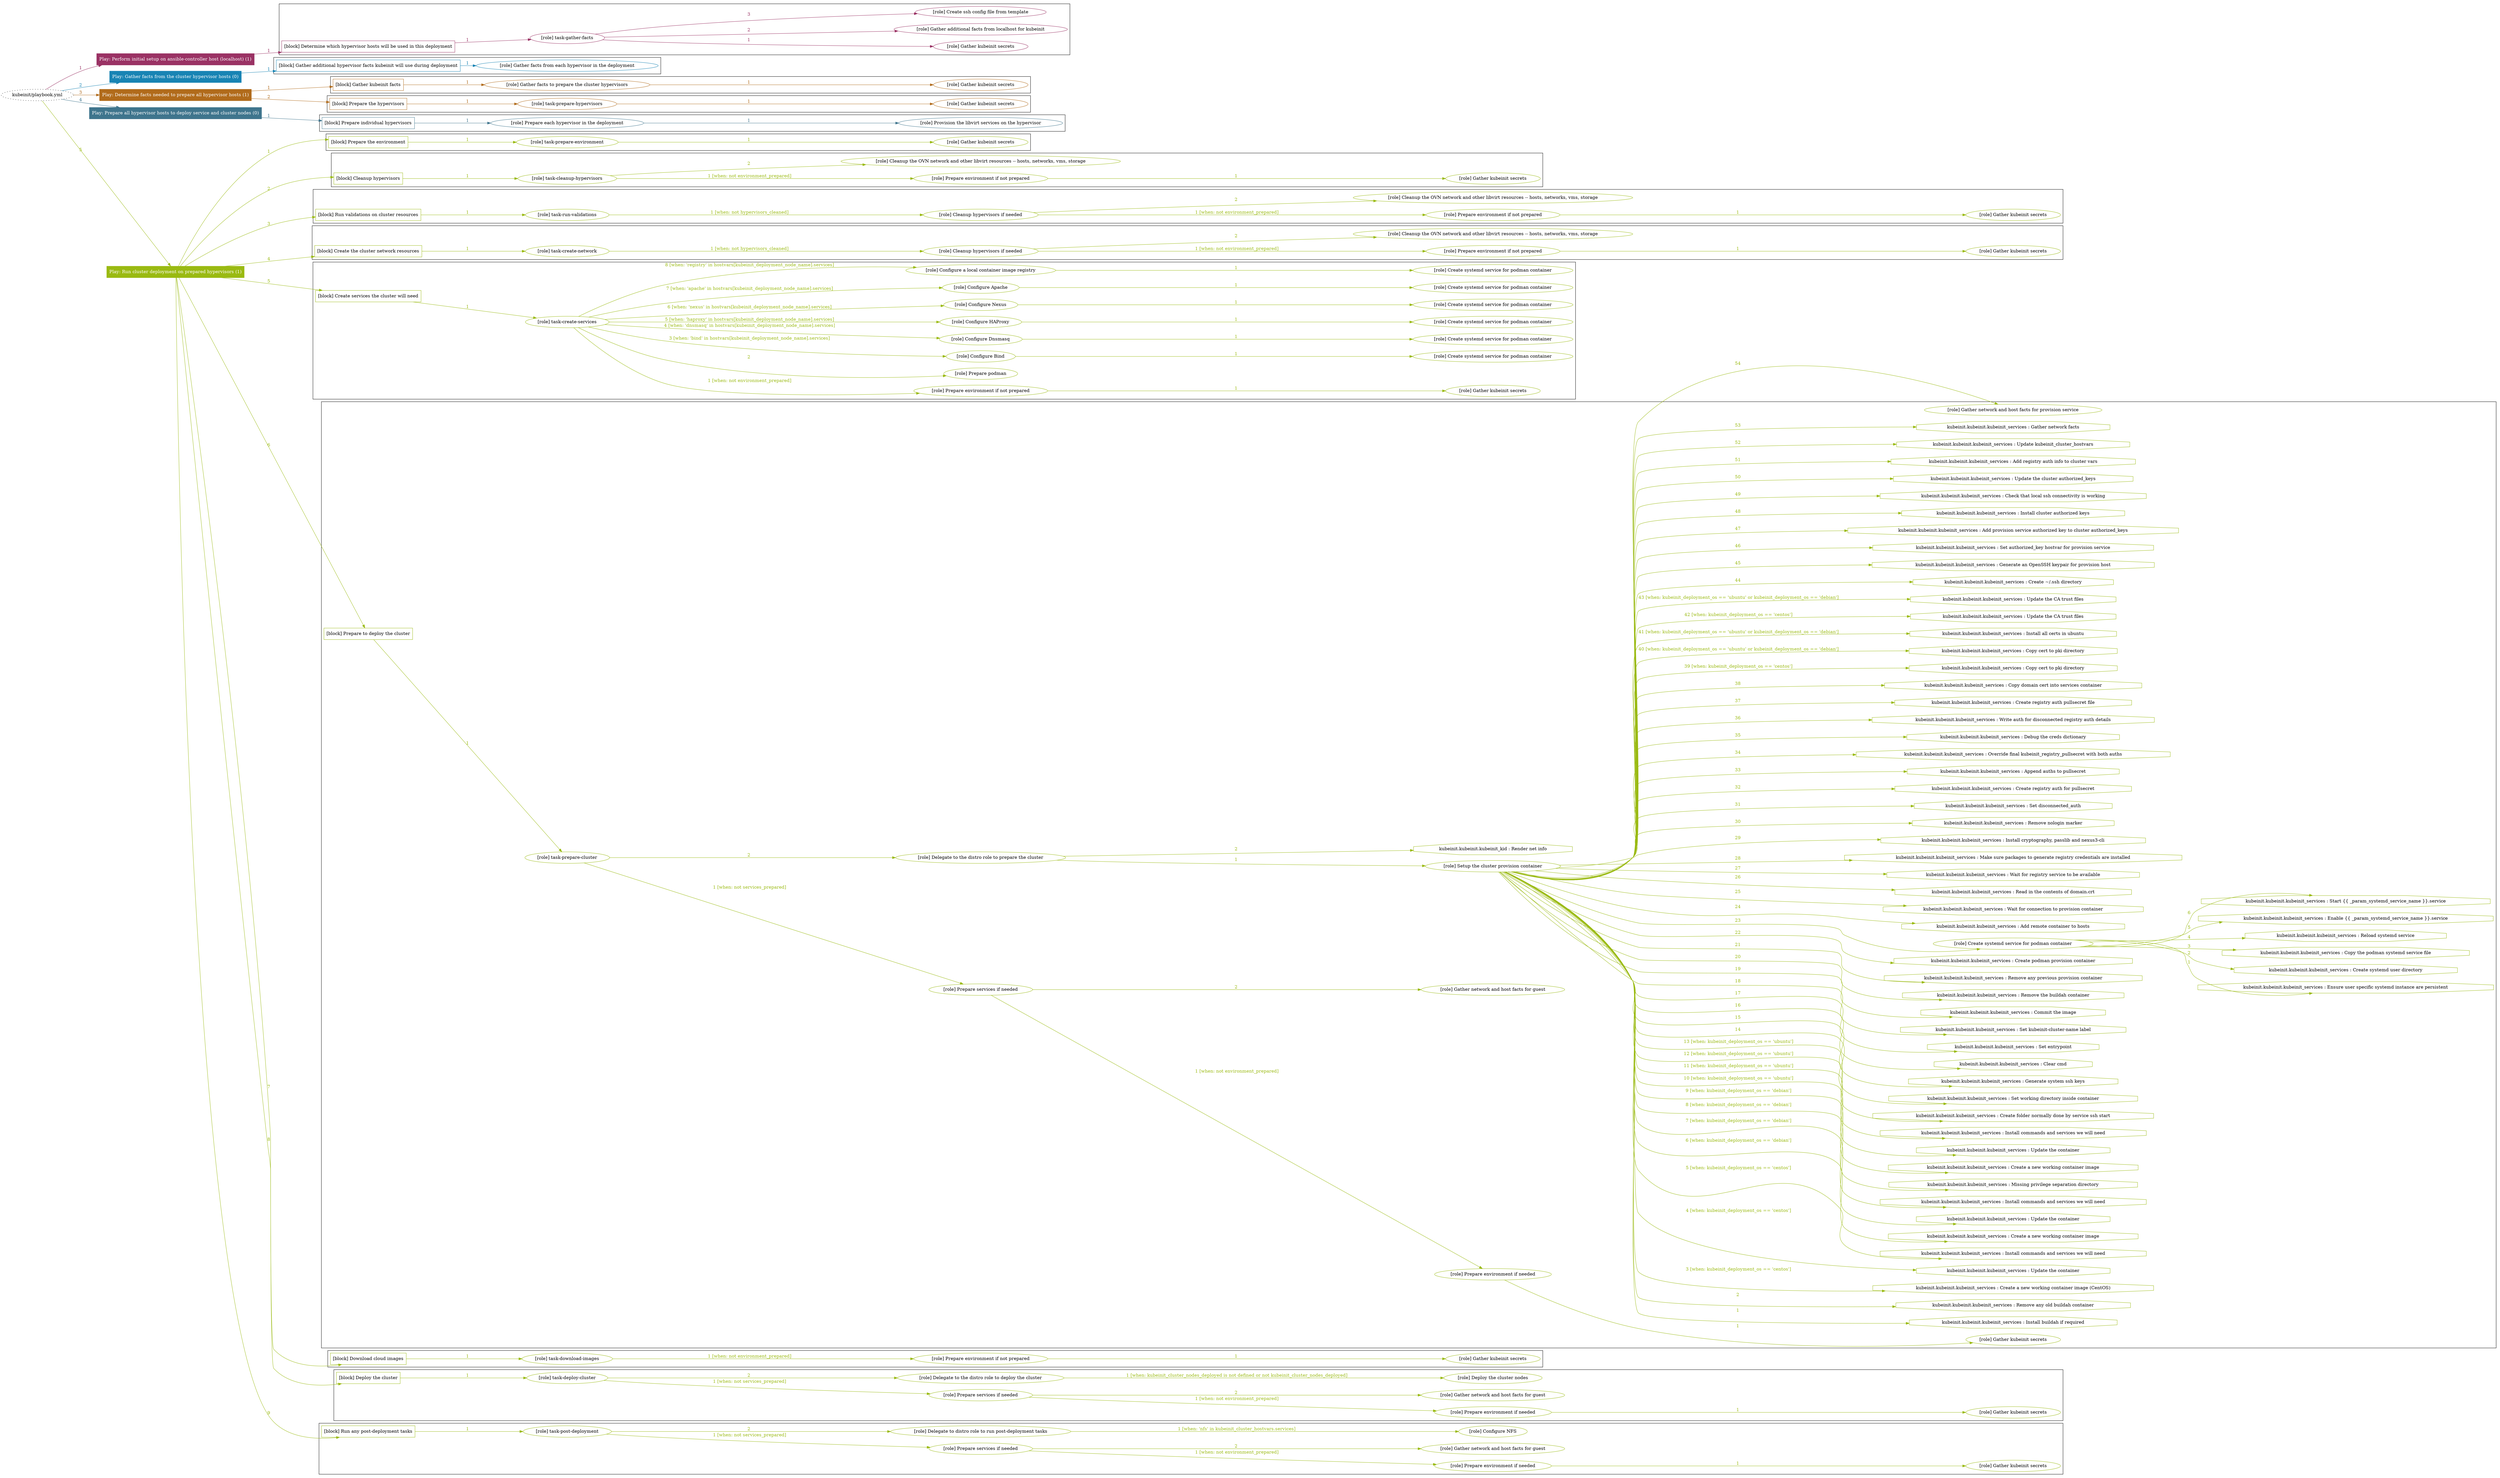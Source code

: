 digraph {
	graph [concentrate=true ordering=in rankdir=LR ratio=fill]
	edge [esep=5 sep=10]
	"kubeinit/playbook.yml" [URL="/home/runner/work/kubeinit/kubeinit/kubeinit/playbook.yml" id=playbook_7c3cfdf5 style=dotted]
	"kubeinit/playbook.yml" -> play_a9528986 [label="1 " color="#9a3264" fontcolor="#9a3264" id=edge_06da2b2a labeltooltip="1 " tooltip="1 "]
	subgraph "Play: Perform initial setup on ansible-controller host (localhost) (1)" {
		play_a9528986 [label="Play: Perform initial setup on ansible-controller host (localhost) (1)" URL="/home/runner/work/kubeinit/kubeinit/kubeinit/playbook.yml" color="#9a3264" fontcolor="#ffffff" id=play_a9528986 shape=box style=filled tooltip=localhost]
		play_a9528986 -> block_360b98c9 [label=1 color="#9a3264" fontcolor="#9a3264" id=edge_87637c40 labeltooltip=1 tooltip=1]
		subgraph cluster_block_360b98c9 {
			block_360b98c9 [label="[block] Determine which hypervisor hosts will be used in this deployment" URL="/home/runner/work/kubeinit/kubeinit/kubeinit/playbook.yml" color="#9a3264" id=block_360b98c9 labeltooltip="Determine which hypervisor hosts will be used in this deployment" shape=box tooltip="Determine which hypervisor hosts will be used in this deployment"]
			block_360b98c9 -> role_f513bff0 [label="1 " color="#9a3264" fontcolor="#9a3264" id=edge_d3b40c31 labeltooltip="1 " tooltip="1 "]
			subgraph "task-gather-facts" {
				role_f513bff0 [label="[role] task-gather-facts" URL="/home/runner/work/kubeinit/kubeinit/kubeinit/playbook.yml" color="#9a3264" id=role_f513bff0 tooltip="task-gather-facts"]
				role_f513bff0 -> role_305d25cc [label="1 " color="#9a3264" fontcolor="#9a3264" id=edge_9e65e309 labeltooltip="1 " tooltip="1 "]
				subgraph "Gather kubeinit secrets" {
					role_305d25cc [label="[role] Gather kubeinit secrets" URL="/home/runner/.ansible/collections/ansible_collections/kubeinit/kubeinit/roles/kubeinit_prepare/tasks/build_hypervisors_group.yml" color="#9a3264" id=role_305d25cc tooltip="Gather kubeinit secrets"]
				}
				role_f513bff0 -> role_71851c33 [label="2 " color="#9a3264" fontcolor="#9a3264" id=edge_b191cb65 labeltooltip="2 " tooltip="2 "]
				subgraph "Gather additional facts from localhost for kubeinit" {
					role_71851c33 [label="[role] Gather additional facts from localhost for kubeinit" URL="/home/runner/.ansible/collections/ansible_collections/kubeinit/kubeinit/roles/kubeinit_prepare/tasks/build_hypervisors_group.yml" color="#9a3264" id=role_71851c33 tooltip="Gather additional facts from localhost for kubeinit"]
				}
				role_f513bff0 -> role_abc76e00 [label="3 " color="#9a3264" fontcolor="#9a3264" id=edge_edef34f1 labeltooltip="3 " tooltip="3 "]
				subgraph "Create ssh config file from template" {
					role_abc76e00 [label="[role] Create ssh config file from template" URL="/home/runner/.ansible/collections/ansible_collections/kubeinit/kubeinit/roles/kubeinit_prepare/tasks/build_hypervisors_group.yml" color="#9a3264" id=role_abc76e00 tooltip="Create ssh config file from template"]
				}
			}
		}
	}
	"kubeinit/playbook.yml" -> play_f547f28c [label="2 " color="#1884b4" fontcolor="#1884b4" id=edge_3ff49ad2 labeltooltip="2 " tooltip="2 "]
	subgraph "Play: Gather facts from the cluster hypervisor hosts (0)" {
		play_f547f28c [label="Play: Gather facts from the cluster hypervisor hosts (0)" URL="/home/runner/work/kubeinit/kubeinit/kubeinit/playbook.yml" color="#1884b4" fontcolor="#ffffff" id=play_f547f28c shape=box style=filled tooltip="Play: Gather facts from the cluster hypervisor hosts (0)"]
		play_f547f28c -> block_09a0d22c [label=1 color="#1884b4" fontcolor="#1884b4" id=edge_5a9ed6b2 labeltooltip=1 tooltip=1]
		subgraph cluster_block_09a0d22c {
			block_09a0d22c [label="[block] Gather additional hypervisor facts kubeinit will use during deployment" URL="/home/runner/work/kubeinit/kubeinit/kubeinit/playbook.yml" color="#1884b4" id=block_09a0d22c labeltooltip="Gather additional hypervisor facts kubeinit will use during deployment" shape=box tooltip="Gather additional hypervisor facts kubeinit will use during deployment"]
			block_09a0d22c -> role_b9aa2454 [label="1 " color="#1884b4" fontcolor="#1884b4" id=edge_02a669f5 labeltooltip="1 " tooltip="1 "]
			subgraph "Gather facts from each hypervisor in the deployment" {
				role_b9aa2454 [label="[role] Gather facts from each hypervisor in the deployment" URL="/home/runner/work/kubeinit/kubeinit/kubeinit/playbook.yml" color="#1884b4" id=role_b9aa2454 tooltip="Gather facts from each hypervisor in the deployment"]
			}
		}
	}
	"kubeinit/playbook.yml" -> play_ff17606d [label="3 " color="#b16b1b" fontcolor="#b16b1b" id=edge_0c8ad962 labeltooltip="3 " tooltip="3 "]
	subgraph "Play: Determine facts needed to prepare all hypervisor hosts (1)" {
		play_ff17606d [label="Play: Determine facts needed to prepare all hypervisor hosts (1)" URL="/home/runner/work/kubeinit/kubeinit/kubeinit/playbook.yml" color="#b16b1b" fontcolor="#ffffff" id=play_ff17606d shape=box style=filled tooltip=localhost]
		play_ff17606d -> block_17c5a27c [label=1 color="#b16b1b" fontcolor="#b16b1b" id=edge_4b8e98b0 labeltooltip=1 tooltip=1]
		subgraph cluster_block_17c5a27c {
			block_17c5a27c [label="[block] Gather kubeinit facts" URL="/home/runner/work/kubeinit/kubeinit/kubeinit/playbook.yml" color="#b16b1b" id=block_17c5a27c labeltooltip="Gather kubeinit facts" shape=box tooltip="Gather kubeinit facts"]
			block_17c5a27c -> role_bdbf9522 [label="1 " color="#b16b1b" fontcolor="#b16b1b" id=edge_3904c6e5 labeltooltip="1 " tooltip="1 "]
			subgraph "Gather facts to prepare the cluster hypervisors" {
				role_bdbf9522 [label="[role] Gather facts to prepare the cluster hypervisors" URL="/home/runner/work/kubeinit/kubeinit/kubeinit/playbook.yml" color="#b16b1b" id=role_bdbf9522 tooltip="Gather facts to prepare the cluster hypervisors"]
				role_bdbf9522 -> role_4cd12be8 [label="1 " color="#b16b1b" fontcolor="#b16b1b" id=edge_cda13254 labeltooltip="1 " tooltip="1 "]
				subgraph "Gather kubeinit secrets" {
					role_4cd12be8 [label="[role] Gather kubeinit secrets" URL="/home/runner/.ansible/collections/ansible_collections/kubeinit/kubeinit/roles/kubeinit_prepare/tasks/gather_kubeinit_facts.yml" color="#b16b1b" id=role_4cd12be8 tooltip="Gather kubeinit secrets"]
				}
			}
		}
		play_ff17606d -> block_8123e0f5 [label=2 color="#b16b1b" fontcolor="#b16b1b" id=edge_5ef28192 labeltooltip=2 tooltip=2]
		subgraph cluster_block_8123e0f5 {
			block_8123e0f5 [label="[block] Prepare the hypervisors" URL="/home/runner/work/kubeinit/kubeinit/kubeinit/playbook.yml" color="#b16b1b" id=block_8123e0f5 labeltooltip="Prepare the hypervisors" shape=box tooltip="Prepare the hypervisors"]
			block_8123e0f5 -> role_99e8c2e2 [label="1 " color="#b16b1b" fontcolor="#b16b1b" id=edge_5fbb6869 labeltooltip="1 " tooltip="1 "]
			subgraph "task-prepare-hypervisors" {
				role_99e8c2e2 [label="[role] task-prepare-hypervisors" URL="/home/runner/work/kubeinit/kubeinit/kubeinit/playbook.yml" color="#b16b1b" id=role_99e8c2e2 tooltip="task-prepare-hypervisors"]
				role_99e8c2e2 -> role_77e728cb [label="1 " color="#b16b1b" fontcolor="#b16b1b" id=edge_8042960d labeltooltip="1 " tooltip="1 "]
				subgraph "Gather kubeinit secrets" {
					role_77e728cb [label="[role] Gather kubeinit secrets" URL="/home/runner/.ansible/collections/ansible_collections/kubeinit/kubeinit/roles/kubeinit_prepare/tasks/gather_kubeinit_facts.yml" color="#b16b1b" id=role_77e728cb tooltip="Gather kubeinit secrets"]
				}
			}
		}
	}
	"kubeinit/playbook.yml" -> play_7420bc57 [label="4 " color="#3f758d" fontcolor="#3f758d" id=edge_74d53962 labeltooltip="4 " tooltip="4 "]
	subgraph "Play: Prepare all hypervisor hosts to deploy service and cluster nodes (0)" {
		play_7420bc57 [label="Play: Prepare all hypervisor hosts to deploy service and cluster nodes (0)" URL="/home/runner/work/kubeinit/kubeinit/kubeinit/playbook.yml" color="#3f758d" fontcolor="#ffffff" id=play_7420bc57 shape=box style=filled tooltip="Play: Prepare all hypervisor hosts to deploy service and cluster nodes (0)"]
		play_7420bc57 -> block_26e8643d [label=1 color="#3f758d" fontcolor="#3f758d" id=edge_04aedd94 labeltooltip=1 tooltip=1]
		subgraph cluster_block_26e8643d {
			block_26e8643d [label="[block] Prepare individual hypervisors" URL="/home/runner/work/kubeinit/kubeinit/kubeinit/playbook.yml" color="#3f758d" id=block_26e8643d labeltooltip="Prepare individual hypervisors" shape=box tooltip="Prepare individual hypervisors"]
			block_26e8643d -> role_27b28c64 [label="1 " color="#3f758d" fontcolor="#3f758d" id=edge_da0fd5ce labeltooltip="1 " tooltip="1 "]
			subgraph "Prepare each hypervisor in the deployment" {
				role_27b28c64 [label="[role] Prepare each hypervisor in the deployment" URL="/home/runner/work/kubeinit/kubeinit/kubeinit/playbook.yml" color="#3f758d" id=role_27b28c64 tooltip="Prepare each hypervisor in the deployment"]
				role_27b28c64 -> role_2ea978b5 [label="1 " color="#3f758d" fontcolor="#3f758d" id=edge_39dd2776 labeltooltip="1 " tooltip="1 "]
				subgraph "Provision the libvirt services on the hypervisor" {
					role_2ea978b5 [label="[role] Provision the libvirt services on the hypervisor" URL="/home/runner/.ansible/collections/ansible_collections/kubeinit/kubeinit/roles/kubeinit_prepare/tasks/prepare_hypervisor.yml" color="#3f758d" id=role_2ea978b5 tooltip="Provision the libvirt services on the hypervisor"]
				}
			}
		}
	}
	"kubeinit/playbook.yml" -> play_48d11176 [label="5 " color="#9aba12" fontcolor="#9aba12" id=edge_2f79ade1 labeltooltip="5 " tooltip="5 "]
	subgraph "Play: Run cluster deployment on prepared hypervisors (1)" {
		play_48d11176 [label="Play: Run cluster deployment on prepared hypervisors (1)" URL="/home/runner/work/kubeinit/kubeinit/kubeinit/playbook.yml" color="#9aba12" fontcolor="#ffffff" id=play_48d11176 shape=box style=filled tooltip=localhost]
		play_48d11176 -> block_3d5c7de1 [label=1 color="#9aba12" fontcolor="#9aba12" id=edge_359bfa8f labeltooltip=1 tooltip=1]
		subgraph cluster_block_3d5c7de1 {
			block_3d5c7de1 [label="[block] Prepare the environment" URL="/home/runner/work/kubeinit/kubeinit/kubeinit/playbook.yml" color="#9aba12" id=block_3d5c7de1 labeltooltip="Prepare the environment" shape=box tooltip="Prepare the environment"]
			block_3d5c7de1 -> role_1879a1d4 [label="1 " color="#9aba12" fontcolor="#9aba12" id=edge_583be842 labeltooltip="1 " tooltip="1 "]
			subgraph "task-prepare-environment" {
				role_1879a1d4 [label="[role] task-prepare-environment" URL="/home/runner/work/kubeinit/kubeinit/kubeinit/playbook.yml" color="#9aba12" id=role_1879a1d4 tooltip="task-prepare-environment"]
				role_1879a1d4 -> role_ab2dabee [label="1 " color="#9aba12" fontcolor="#9aba12" id=edge_f777a5b2 labeltooltip="1 " tooltip="1 "]
				subgraph "Gather kubeinit secrets" {
					role_ab2dabee [label="[role] Gather kubeinit secrets" URL="/home/runner/.ansible/collections/ansible_collections/kubeinit/kubeinit/roles/kubeinit_prepare/tasks/gather_kubeinit_facts.yml" color="#9aba12" id=role_ab2dabee tooltip="Gather kubeinit secrets"]
				}
			}
		}
		play_48d11176 -> block_1516f474 [label=2 color="#9aba12" fontcolor="#9aba12" id=edge_fb665d37 labeltooltip=2 tooltip=2]
		subgraph cluster_block_1516f474 {
			block_1516f474 [label="[block] Cleanup hypervisors" URL="/home/runner/work/kubeinit/kubeinit/kubeinit/playbook.yml" color="#9aba12" id=block_1516f474 labeltooltip="Cleanup hypervisors" shape=box tooltip="Cleanup hypervisors"]
			block_1516f474 -> role_1c4af4fa [label="1 " color="#9aba12" fontcolor="#9aba12" id=edge_943f9526 labeltooltip="1 " tooltip="1 "]
			subgraph "task-cleanup-hypervisors" {
				role_1c4af4fa [label="[role] task-cleanup-hypervisors" URL="/home/runner/work/kubeinit/kubeinit/kubeinit/playbook.yml" color="#9aba12" id=role_1c4af4fa tooltip="task-cleanup-hypervisors"]
				role_1c4af4fa -> role_001e4dd0 [label="1 [when: not environment_prepared]" color="#9aba12" fontcolor="#9aba12" id=edge_970a81c0 labeltooltip="1 [when: not environment_prepared]" tooltip="1 [when: not environment_prepared]"]
				subgraph "Prepare environment if not prepared" {
					role_001e4dd0 [label="[role] Prepare environment if not prepared" URL="/home/runner/.ansible/collections/ansible_collections/kubeinit/kubeinit/roles/kubeinit_prepare/tasks/cleanup_hypervisors.yml" color="#9aba12" id=role_001e4dd0 tooltip="Prepare environment if not prepared"]
					role_001e4dd0 -> role_0d4049ae [label="1 " color="#9aba12" fontcolor="#9aba12" id=edge_c04c8f6f labeltooltip="1 " tooltip="1 "]
					subgraph "Gather kubeinit secrets" {
						role_0d4049ae [label="[role] Gather kubeinit secrets" URL="/home/runner/.ansible/collections/ansible_collections/kubeinit/kubeinit/roles/kubeinit_prepare/tasks/gather_kubeinit_facts.yml" color="#9aba12" id=role_0d4049ae tooltip="Gather kubeinit secrets"]
					}
				}
				role_1c4af4fa -> role_fea235c5 [label="2 " color="#9aba12" fontcolor="#9aba12" id=edge_5c60e970 labeltooltip="2 " tooltip="2 "]
				subgraph "Cleanup the OVN network and other libvirt resources -- hosts, networks, vms, storage" {
					role_fea235c5 [label="[role] Cleanup the OVN network and other libvirt resources -- hosts, networks, vms, storage" URL="/home/runner/.ansible/collections/ansible_collections/kubeinit/kubeinit/roles/kubeinit_prepare/tasks/cleanup_hypervisors.yml" color="#9aba12" id=role_fea235c5 tooltip="Cleanup the OVN network and other libvirt resources -- hosts, networks, vms, storage"]
				}
			}
		}
		play_48d11176 -> block_97a1c762 [label=3 color="#9aba12" fontcolor="#9aba12" id=edge_6a08a878 labeltooltip=3 tooltip=3]
		subgraph cluster_block_97a1c762 {
			block_97a1c762 [label="[block] Run validations on cluster resources" URL="/home/runner/work/kubeinit/kubeinit/kubeinit/playbook.yml" color="#9aba12" id=block_97a1c762 labeltooltip="Run validations on cluster resources" shape=box tooltip="Run validations on cluster resources"]
			block_97a1c762 -> role_fd3ec922 [label="1 " color="#9aba12" fontcolor="#9aba12" id=edge_38b15802 labeltooltip="1 " tooltip="1 "]
			subgraph "task-run-validations" {
				role_fd3ec922 [label="[role] task-run-validations" URL="/home/runner/work/kubeinit/kubeinit/kubeinit/playbook.yml" color="#9aba12" id=role_fd3ec922 tooltip="task-run-validations"]
				role_fd3ec922 -> role_d7215dbd [label="1 [when: not hypervisors_cleaned]" color="#9aba12" fontcolor="#9aba12" id=edge_57915960 labeltooltip="1 [when: not hypervisors_cleaned]" tooltip="1 [when: not hypervisors_cleaned]"]
				subgraph "Cleanup hypervisors if needed" {
					role_d7215dbd [label="[role] Cleanup hypervisors if needed" URL="/home/runner/.ansible/collections/ansible_collections/kubeinit/kubeinit/roles/kubeinit_validations/tasks/main.yml" color="#9aba12" id=role_d7215dbd tooltip="Cleanup hypervisors if needed"]
					role_d7215dbd -> role_bcca3bb0 [label="1 [when: not environment_prepared]" color="#9aba12" fontcolor="#9aba12" id=edge_595c6a99 labeltooltip="1 [when: not environment_prepared]" tooltip="1 [when: not environment_prepared]"]
					subgraph "Prepare environment if not prepared" {
						role_bcca3bb0 [label="[role] Prepare environment if not prepared" URL="/home/runner/.ansible/collections/ansible_collections/kubeinit/kubeinit/roles/kubeinit_prepare/tasks/cleanup_hypervisors.yml" color="#9aba12" id=role_bcca3bb0 tooltip="Prepare environment if not prepared"]
						role_bcca3bb0 -> role_c73b3d6b [label="1 " color="#9aba12" fontcolor="#9aba12" id=edge_8ff6f359 labeltooltip="1 " tooltip="1 "]
						subgraph "Gather kubeinit secrets" {
							role_c73b3d6b [label="[role] Gather kubeinit secrets" URL="/home/runner/.ansible/collections/ansible_collections/kubeinit/kubeinit/roles/kubeinit_prepare/tasks/gather_kubeinit_facts.yml" color="#9aba12" id=role_c73b3d6b tooltip="Gather kubeinit secrets"]
						}
					}
					role_d7215dbd -> role_0e5a2de9 [label="2 " color="#9aba12" fontcolor="#9aba12" id=edge_c9b8a673 labeltooltip="2 " tooltip="2 "]
					subgraph "Cleanup the OVN network and other libvirt resources -- hosts, networks, vms, storage" {
						role_0e5a2de9 [label="[role] Cleanup the OVN network and other libvirt resources -- hosts, networks, vms, storage" URL="/home/runner/.ansible/collections/ansible_collections/kubeinit/kubeinit/roles/kubeinit_prepare/tasks/cleanup_hypervisors.yml" color="#9aba12" id=role_0e5a2de9 tooltip="Cleanup the OVN network and other libvirt resources -- hosts, networks, vms, storage"]
					}
				}
			}
		}
		play_48d11176 -> block_ad6ac468 [label=4 color="#9aba12" fontcolor="#9aba12" id=edge_56278f18 labeltooltip=4 tooltip=4]
		subgraph cluster_block_ad6ac468 {
			block_ad6ac468 [label="[block] Create the cluster network resources" URL="/home/runner/work/kubeinit/kubeinit/kubeinit/playbook.yml" color="#9aba12" id=block_ad6ac468 labeltooltip="Create the cluster network resources" shape=box tooltip="Create the cluster network resources"]
			block_ad6ac468 -> role_55e533ca [label="1 " color="#9aba12" fontcolor="#9aba12" id=edge_022e2ec6 labeltooltip="1 " tooltip="1 "]
			subgraph "task-create-network" {
				role_55e533ca [label="[role] task-create-network" URL="/home/runner/work/kubeinit/kubeinit/kubeinit/playbook.yml" color="#9aba12" id=role_55e533ca tooltip="task-create-network"]
				role_55e533ca -> role_f58b7380 [label="1 [when: not hypervisors_cleaned]" color="#9aba12" fontcolor="#9aba12" id=edge_2dca21c0 labeltooltip="1 [when: not hypervisors_cleaned]" tooltip="1 [when: not hypervisors_cleaned]"]
				subgraph "Cleanup hypervisors if needed" {
					role_f58b7380 [label="[role] Cleanup hypervisors if needed" URL="/home/runner/.ansible/collections/ansible_collections/kubeinit/kubeinit/roles/kubeinit_libvirt/tasks/create_network.yml" color="#9aba12" id=role_f58b7380 tooltip="Cleanup hypervisors if needed"]
					role_f58b7380 -> role_2b851f9f [label="1 [when: not environment_prepared]" color="#9aba12" fontcolor="#9aba12" id=edge_b30134fe labeltooltip="1 [when: not environment_prepared]" tooltip="1 [when: not environment_prepared]"]
					subgraph "Prepare environment if not prepared" {
						role_2b851f9f [label="[role] Prepare environment if not prepared" URL="/home/runner/.ansible/collections/ansible_collections/kubeinit/kubeinit/roles/kubeinit_prepare/tasks/cleanup_hypervisors.yml" color="#9aba12" id=role_2b851f9f tooltip="Prepare environment if not prepared"]
						role_2b851f9f -> role_b789e032 [label="1 " color="#9aba12" fontcolor="#9aba12" id=edge_028627c4 labeltooltip="1 " tooltip="1 "]
						subgraph "Gather kubeinit secrets" {
							role_b789e032 [label="[role] Gather kubeinit secrets" URL="/home/runner/.ansible/collections/ansible_collections/kubeinit/kubeinit/roles/kubeinit_prepare/tasks/gather_kubeinit_facts.yml" color="#9aba12" id=role_b789e032 tooltip="Gather kubeinit secrets"]
						}
					}
					role_f58b7380 -> role_d3665e9c [label="2 " color="#9aba12" fontcolor="#9aba12" id=edge_52536246 labeltooltip="2 " tooltip="2 "]
					subgraph "Cleanup the OVN network and other libvirt resources -- hosts, networks, vms, storage" {
						role_d3665e9c [label="[role] Cleanup the OVN network and other libvirt resources -- hosts, networks, vms, storage" URL="/home/runner/.ansible/collections/ansible_collections/kubeinit/kubeinit/roles/kubeinit_prepare/tasks/cleanup_hypervisors.yml" color="#9aba12" id=role_d3665e9c tooltip="Cleanup the OVN network and other libvirt resources -- hosts, networks, vms, storage"]
					}
				}
			}
		}
		play_48d11176 -> block_0e646347 [label=5 color="#9aba12" fontcolor="#9aba12" id=edge_e2747244 labeltooltip=5 tooltip=5]
		subgraph cluster_block_0e646347 {
			block_0e646347 [label="[block] Create services the cluster will need" URL="/home/runner/work/kubeinit/kubeinit/kubeinit/playbook.yml" color="#9aba12" id=block_0e646347 labeltooltip="Create services the cluster will need" shape=box tooltip="Create services the cluster will need"]
			block_0e646347 -> role_204ad13d [label="1 " color="#9aba12" fontcolor="#9aba12" id=edge_059689b7 labeltooltip="1 " tooltip="1 "]
			subgraph "task-create-services" {
				role_204ad13d [label="[role] task-create-services" URL="/home/runner/work/kubeinit/kubeinit/kubeinit/playbook.yml" color="#9aba12" id=role_204ad13d tooltip="task-create-services"]
				role_204ad13d -> role_dfeb8c2f [label="1 [when: not environment_prepared]" color="#9aba12" fontcolor="#9aba12" id=edge_67aca91e labeltooltip="1 [when: not environment_prepared]" tooltip="1 [when: not environment_prepared]"]
				subgraph "Prepare environment if not prepared" {
					role_dfeb8c2f [label="[role] Prepare environment if not prepared" URL="/home/runner/.ansible/collections/ansible_collections/kubeinit/kubeinit/roles/kubeinit_services/tasks/main.yml" color="#9aba12" id=role_dfeb8c2f tooltip="Prepare environment if not prepared"]
					role_dfeb8c2f -> role_a096dcba [label="1 " color="#9aba12" fontcolor="#9aba12" id=edge_cfd97c2e labeltooltip="1 " tooltip="1 "]
					subgraph "Gather kubeinit secrets" {
						role_a096dcba [label="[role] Gather kubeinit secrets" URL="/home/runner/.ansible/collections/ansible_collections/kubeinit/kubeinit/roles/kubeinit_prepare/tasks/gather_kubeinit_facts.yml" color="#9aba12" id=role_a096dcba tooltip="Gather kubeinit secrets"]
					}
				}
				role_204ad13d -> role_94a40ffe [label="2 " color="#9aba12" fontcolor="#9aba12" id=edge_43cbdcb5 labeltooltip="2 " tooltip="2 "]
				subgraph "Prepare podman" {
					role_94a40ffe [label="[role] Prepare podman" URL="/home/runner/.ansible/collections/ansible_collections/kubeinit/kubeinit/roles/kubeinit_services/tasks/00_create_service_pod.yml" color="#9aba12" id=role_94a40ffe tooltip="Prepare podman"]
				}
				role_204ad13d -> role_e4212cb0 [label="3 [when: 'bind' in hostvars[kubeinit_deployment_node_name].services]" color="#9aba12" fontcolor="#9aba12" id=edge_51b60a4e labeltooltip="3 [when: 'bind' in hostvars[kubeinit_deployment_node_name].services]" tooltip="3 [when: 'bind' in hostvars[kubeinit_deployment_node_name].services]"]
				subgraph "Configure Bind" {
					role_e4212cb0 [label="[role] Configure Bind" URL="/home/runner/.ansible/collections/ansible_collections/kubeinit/kubeinit/roles/kubeinit_services/tasks/start_services_containers.yml" color="#9aba12" id=role_e4212cb0 tooltip="Configure Bind"]
					role_e4212cb0 -> role_ea7d4e27 [label="1 " color="#9aba12" fontcolor="#9aba12" id=edge_aacaeb99 labeltooltip="1 " tooltip="1 "]
					subgraph "Create systemd service for podman container" {
						role_ea7d4e27 [label="[role] Create systemd service for podman container" URL="/home/runner/.ansible/collections/ansible_collections/kubeinit/kubeinit/roles/kubeinit_bind/tasks/main.yml" color="#9aba12" id=role_ea7d4e27 tooltip="Create systemd service for podman container"]
					}
				}
				role_204ad13d -> role_66777673 [label="4 [when: 'dnsmasq' in hostvars[kubeinit_deployment_node_name].services]" color="#9aba12" fontcolor="#9aba12" id=edge_85b04540 labeltooltip="4 [when: 'dnsmasq' in hostvars[kubeinit_deployment_node_name].services]" tooltip="4 [when: 'dnsmasq' in hostvars[kubeinit_deployment_node_name].services]"]
				subgraph "Configure Dnsmasq" {
					role_66777673 [label="[role] Configure Dnsmasq" URL="/home/runner/.ansible/collections/ansible_collections/kubeinit/kubeinit/roles/kubeinit_services/tasks/start_services_containers.yml" color="#9aba12" id=role_66777673 tooltip="Configure Dnsmasq"]
					role_66777673 -> role_6bc5aea6 [label="1 " color="#9aba12" fontcolor="#9aba12" id=edge_b449e4ae labeltooltip="1 " tooltip="1 "]
					subgraph "Create systemd service for podman container" {
						role_6bc5aea6 [label="[role] Create systemd service for podman container" URL="/home/runner/.ansible/collections/ansible_collections/kubeinit/kubeinit/roles/kubeinit_dnsmasq/tasks/main.yml" color="#9aba12" id=role_6bc5aea6 tooltip="Create systemd service for podman container"]
					}
				}
				role_204ad13d -> role_0d6439d4 [label="5 [when: 'haproxy' in hostvars[kubeinit_deployment_node_name].services]" color="#9aba12" fontcolor="#9aba12" id=edge_42bae50b labeltooltip="5 [when: 'haproxy' in hostvars[kubeinit_deployment_node_name].services]" tooltip="5 [when: 'haproxy' in hostvars[kubeinit_deployment_node_name].services]"]
				subgraph "Configure HAProxy" {
					role_0d6439d4 [label="[role] Configure HAProxy" URL="/home/runner/.ansible/collections/ansible_collections/kubeinit/kubeinit/roles/kubeinit_services/tasks/start_services_containers.yml" color="#9aba12" id=role_0d6439d4 tooltip="Configure HAProxy"]
					role_0d6439d4 -> role_16a7cc60 [label="1 " color="#9aba12" fontcolor="#9aba12" id=edge_b4391bf4 labeltooltip="1 " tooltip="1 "]
					subgraph "Create systemd service for podman container" {
						role_16a7cc60 [label="[role] Create systemd service for podman container" URL="/home/runner/.ansible/collections/ansible_collections/kubeinit/kubeinit/roles/kubeinit_haproxy/tasks/main.yml" color="#9aba12" id=role_16a7cc60 tooltip="Create systemd service for podman container"]
					}
				}
				role_204ad13d -> role_79a580d1 [label="6 [when: 'nexus' in hostvars[kubeinit_deployment_node_name].services]" color="#9aba12" fontcolor="#9aba12" id=edge_f714f2a2 labeltooltip="6 [when: 'nexus' in hostvars[kubeinit_deployment_node_name].services]" tooltip="6 [when: 'nexus' in hostvars[kubeinit_deployment_node_name].services]"]
				subgraph "Configure Nexus" {
					role_79a580d1 [label="[role] Configure Nexus" URL="/home/runner/.ansible/collections/ansible_collections/kubeinit/kubeinit/roles/kubeinit_services/tasks/start_services_containers.yml" color="#9aba12" id=role_79a580d1 tooltip="Configure Nexus"]
					role_79a580d1 -> role_f9d93bfa [label="1 " color="#9aba12" fontcolor="#9aba12" id=edge_43959326 labeltooltip="1 " tooltip="1 "]
					subgraph "Create systemd service for podman container" {
						role_f9d93bfa [label="[role] Create systemd service for podman container" URL="/home/runner/.ansible/collections/ansible_collections/kubeinit/kubeinit/roles/kubeinit_nexus/tasks/main.yml" color="#9aba12" id=role_f9d93bfa tooltip="Create systemd service for podman container"]
					}
				}
				role_204ad13d -> role_051bc28b [label="7 [when: 'apache' in hostvars[kubeinit_deployment_node_name].services]" color="#9aba12" fontcolor="#9aba12" id=edge_4635cd7a labeltooltip="7 [when: 'apache' in hostvars[kubeinit_deployment_node_name].services]" tooltip="7 [when: 'apache' in hostvars[kubeinit_deployment_node_name].services]"]
				subgraph "Configure Apache" {
					role_051bc28b [label="[role] Configure Apache" URL="/home/runner/.ansible/collections/ansible_collections/kubeinit/kubeinit/roles/kubeinit_services/tasks/start_services_containers.yml" color="#9aba12" id=role_051bc28b tooltip="Configure Apache"]
					role_051bc28b -> role_3344d7db [label="1 " color="#9aba12" fontcolor="#9aba12" id=edge_f8e4e145 labeltooltip="1 " tooltip="1 "]
					subgraph "Create systemd service for podman container" {
						role_3344d7db [label="[role] Create systemd service for podman container" URL="/home/runner/.ansible/collections/ansible_collections/kubeinit/kubeinit/roles/kubeinit_apache/tasks/main.yml" color="#9aba12" id=role_3344d7db tooltip="Create systemd service for podman container"]
					}
				}
				role_204ad13d -> role_15890012 [label="8 [when: 'registry' in hostvars[kubeinit_deployment_node_name].services]" color="#9aba12" fontcolor="#9aba12" id=edge_3eeb06f4 labeltooltip="8 [when: 'registry' in hostvars[kubeinit_deployment_node_name].services]" tooltip="8 [when: 'registry' in hostvars[kubeinit_deployment_node_name].services]"]
				subgraph "Configure a local container image registry" {
					role_15890012 [label="[role] Configure a local container image registry" URL="/home/runner/.ansible/collections/ansible_collections/kubeinit/kubeinit/roles/kubeinit_services/tasks/start_services_containers.yml" color="#9aba12" id=role_15890012 tooltip="Configure a local container image registry"]
					role_15890012 -> role_72b1177e [label="1 " color="#9aba12" fontcolor="#9aba12" id=edge_1f0582de labeltooltip="1 " tooltip="1 "]
					subgraph "Create systemd service for podman container" {
						role_72b1177e [label="[role] Create systemd service for podman container" URL="/home/runner/.ansible/collections/ansible_collections/kubeinit/kubeinit/roles/kubeinit_registry/tasks/main.yml" color="#9aba12" id=role_72b1177e tooltip="Create systemd service for podman container"]
					}
				}
			}
		}
		play_48d11176 -> block_0f500ab3 [label=6 color="#9aba12" fontcolor="#9aba12" id=edge_4daa279c labeltooltip=6 tooltip=6]
		subgraph cluster_block_0f500ab3 {
			block_0f500ab3 [label="[block] Prepare to deploy the cluster" URL="/home/runner/work/kubeinit/kubeinit/kubeinit/playbook.yml" color="#9aba12" id=block_0f500ab3 labeltooltip="Prepare to deploy the cluster" shape=box tooltip="Prepare to deploy the cluster"]
			block_0f500ab3 -> role_30aec2bd [label="1 " color="#9aba12" fontcolor="#9aba12" id=edge_a88e65e3 labeltooltip="1 " tooltip="1 "]
			subgraph "task-prepare-cluster" {
				role_30aec2bd [label="[role] task-prepare-cluster" URL="/home/runner/work/kubeinit/kubeinit/kubeinit/playbook.yml" color="#9aba12" id=role_30aec2bd tooltip="task-prepare-cluster"]
				role_30aec2bd -> role_cb3e0435 [label="1 [when: not services_prepared]" color="#9aba12" fontcolor="#9aba12" id=edge_30094814 labeltooltip="1 [when: not services_prepared]" tooltip="1 [when: not services_prepared]"]
				subgraph "Prepare services if needed" {
					role_cb3e0435 [label="[role] Prepare services if needed" URL="/home/runner/.ansible/collections/ansible_collections/kubeinit/kubeinit/roles/kubeinit_prepare/tasks/prepare_cluster.yml" color="#9aba12" id=role_cb3e0435 tooltip="Prepare services if needed"]
					role_cb3e0435 -> role_64850bd0 [label="1 [when: not environment_prepared]" color="#9aba12" fontcolor="#9aba12" id=edge_107acda9 labeltooltip="1 [when: not environment_prepared]" tooltip="1 [when: not environment_prepared]"]
					subgraph "Prepare environment if needed" {
						role_64850bd0 [label="[role] Prepare environment if needed" URL="/home/runner/.ansible/collections/ansible_collections/kubeinit/kubeinit/roles/kubeinit_services/tasks/prepare_services.yml" color="#9aba12" id=role_64850bd0 tooltip="Prepare environment if needed"]
						role_64850bd0 -> role_cf0e9ac2 [label="1 " color="#9aba12" fontcolor="#9aba12" id=edge_01ef6c7c labeltooltip="1 " tooltip="1 "]
						subgraph "Gather kubeinit secrets" {
							role_cf0e9ac2 [label="[role] Gather kubeinit secrets" URL="/home/runner/.ansible/collections/ansible_collections/kubeinit/kubeinit/roles/kubeinit_prepare/tasks/gather_kubeinit_facts.yml" color="#9aba12" id=role_cf0e9ac2 tooltip="Gather kubeinit secrets"]
						}
					}
					role_cb3e0435 -> role_509e8ae3 [label="2 " color="#9aba12" fontcolor="#9aba12" id=edge_4e98e5f7 labeltooltip="2 " tooltip="2 "]
					subgraph "Gather network and host facts for guest" {
						role_509e8ae3 [label="[role] Gather network and host facts for guest" URL="/home/runner/.ansible/collections/ansible_collections/kubeinit/kubeinit/roles/kubeinit_services/tasks/prepare_services.yml" color="#9aba12" id=role_509e8ae3 tooltip="Gather network and host facts for guest"]
					}
				}
				role_30aec2bd -> role_bf07a3ce [label="2 " color="#9aba12" fontcolor="#9aba12" id=edge_f4d56117 labeltooltip="2 " tooltip="2 "]
				subgraph "Delegate to the distro role to prepare the cluster" {
					role_bf07a3ce [label="[role] Delegate to the distro role to prepare the cluster" URL="/home/runner/.ansible/collections/ansible_collections/kubeinit/kubeinit/roles/kubeinit_prepare/tasks/prepare_cluster.yml" color="#9aba12" id=role_bf07a3ce tooltip="Delegate to the distro role to prepare the cluster"]
					role_bf07a3ce -> role_8ec03b24 [label="1 " color="#9aba12" fontcolor="#9aba12" id=edge_08a45391 labeltooltip="1 " tooltip="1 "]
					subgraph "Setup the cluster provision container" {
						role_8ec03b24 [label="[role] Setup the cluster provision container" URL="/home/runner/.ansible/collections/ansible_collections/kubeinit/kubeinit/roles/kubeinit_kid/tasks/prepare_cluster.yml" color="#9aba12" id=role_8ec03b24 tooltip="Setup the cluster provision container"]
						task_1107cc6a [label="kubeinit.kubeinit.kubeinit_services : Install buildah if required" URL="/home/runner/.ansible/collections/ansible_collections/kubeinit/kubeinit/roles/kubeinit_services/tasks/create_provision_container.yml" color="#9aba12" id=task_1107cc6a shape=octagon tooltip="kubeinit.kubeinit.kubeinit_services : Install buildah if required"]
						role_8ec03b24 -> task_1107cc6a [label="1 " color="#9aba12" fontcolor="#9aba12" id=edge_9d5be9c8 labeltooltip="1 " tooltip="1 "]
						task_25b2b19d [label="kubeinit.kubeinit.kubeinit_services : Remove any old buildah container" URL="/home/runner/.ansible/collections/ansible_collections/kubeinit/kubeinit/roles/kubeinit_services/tasks/create_provision_container.yml" color="#9aba12" id=task_25b2b19d shape=octagon tooltip="kubeinit.kubeinit.kubeinit_services : Remove any old buildah container"]
						role_8ec03b24 -> task_25b2b19d [label="2 " color="#9aba12" fontcolor="#9aba12" id=edge_172c6d67 labeltooltip="2 " tooltip="2 "]
						task_8688b49c [label="kubeinit.kubeinit.kubeinit_services : Create a new working container image (CentOS)" URL="/home/runner/.ansible/collections/ansible_collections/kubeinit/kubeinit/roles/kubeinit_services/tasks/create_provision_container.yml" color="#9aba12" id=task_8688b49c shape=octagon tooltip="kubeinit.kubeinit.kubeinit_services : Create a new working container image (CentOS)"]
						role_8ec03b24 -> task_8688b49c [label="3 [when: kubeinit_deployment_os == 'centos']" color="#9aba12" fontcolor="#9aba12" id=edge_66f2d119 labeltooltip="3 [when: kubeinit_deployment_os == 'centos']" tooltip="3 [when: kubeinit_deployment_os == 'centos']"]
						task_df370b6c [label="kubeinit.kubeinit.kubeinit_services : Update the container" URL="/home/runner/.ansible/collections/ansible_collections/kubeinit/kubeinit/roles/kubeinit_services/tasks/create_provision_container.yml" color="#9aba12" id=task_df370b6c shape=octagon tooltip="kubeinit.kubeinit.kubeinit_services : Update the container"]
						role_8ec03b24 -> task_df370b6c [label="4 [when: kubeinit_deployment_os == 'centos']" color="#9aba12" fontcolor="#9aba12" id=edge_9ebbd85e labeltooltip="4 [when: kubeinit_deployment_os == 'centos']" tooltip="4 [when: kubeinit_deployment_os == 'centos']"]
						task_45d32f6f [label="kubeinit.kubeinit.kubeinit_services : Install commands and services we will need" URL="/home/runner/.ansible/collections/ansible_collections/kubeinit/kubeinit/roles/kubeinit_services/tasks/create_provision_container.yml" color="#9aba12" id=task_45d32f6f shape=octagon tooltip="kubeinit.kubeinit.kubeinit_services : Install commands and services we will need"]
						role_8ec03b24 -> task_45d32f6f [label="5 [when: kubeinit_deployment_os == 'centos']" color="#9aba12" fontcolor="#9aba12" id=edge_933691c4 labeltooltip="5 [when: kubeinit_deployment_os == 'centos']" tooltip="5 [when: kubeinit_deployment_os == 'centos']"]
						task_9a266168 [label="kubeinit.kubeinit.kubeinit_services : Create a new working container image" URL="/home/runner/.ansible/collections/ansible_collections/kubeinit/kubeinit/roles/kubeinit_services/tasks/create_provision_container.yml" color="#9aba12" id=task_9a266168 shape=octagon tooltip="kubeinit.kubeinit.kubeinit_services : Create a new working container image"]
						role_8ec03b24 -> task_9a266168 [label="6 [when: kubeinit_deployment_os == 'debian']" color="#9aba12" fontcolor="#9aba12" id=edge_d1cd72d4 labeltooltip="6 [when: kubeinit_deployment_os == 'debian']" tooltip="6 [when: kubeinit_deployment_os == 'debian']"]
						task_2e51a9ae [label="kubeinit.kubeinit.kubeinit_services : Update the container" URL="/home/runner/.ansible/collections/ansible_collections/kubeinit/kubeinit/roles/kubeinit_services/tasks/create_provision_container.yml" color="#9aba12" id=task_2e51a9ae shape=octagon tooltip="kubeinit.kubeinit.kubeinit_services : Update the container"]
						role_8ec03b24 -> task_2e51a9ae [label="7 [when: kubeinit_deployment_os == 'debian']" color="#9aba12" fontcolor="#9aba12" id=edge_03b46aa3 labeltooltip="7 [when: kubeinit_deployment_os == 'debian']" tooltip="7 [when: kubeinit_deployment_os == 'debian']"]
						task_24ccbaea [label="kubeinit.kubeinit.kubeinit_services : Install commands and services we will need" URL="/home/runner/.ansible/collections/ansible_collections/kubeinit/kubeinit/roles/kubeinit_services/tasks/create_provision_container.yml" color="#9aba12" id=task_24ccbaea shape=octagon tooltip="kubeinit.kubeinit.kubeinit_services : Install commands and services we will need"]
						role_8ec03b24 -> task_24ccbaea [label="8 [when: kubeinit_deployment_os == 'debian']" color="#9aba12" fontcolor="#9aba12" id=edge_dc12b387 labeltooltip="8 [when: kubeinit_deployment_os == 'debian']" tooltip="8 [when: kubeinit_deployment_os == 'debian']"]
						task_533dcb3a [label="kubeinit.kubeinit.kubeinit_services : Missing privilege separation directory" URL="/home/runner/.ansible/collections/ansible_collections/kubeinit/kubeinit/roles/kubeinit_services/tasks/create_provision_container.yml" color="#9aba12" id=task_533dcb3a shape=octagon tooltip="kubeinit.kubeinit.kubeinit_services : Missing privilege separation directory"]
						role_8ec03b24 -> task_533dcb3a [label="9 [when: kubeinit_deployment_os == 'debian']" color="#9aba12" fontcolor="#9aba12" id=edge_70fee69d labeltooltip="9 [when: kubeinit_deployment_os == 'debian']" tooltip="9 [when: kubeinit_deployment_os == 'debian']"]
						task_b72e3a92 [label="kubeinit.kubeinit.kubeinit_services : Create a new working container image" URL="/home/runner/.ansible/collections/ansible_collections/kubeinit/kubeinit/roles/kubeinit_services/tasks/create_provision_container.yml" color="#9aba12" id=task_b72e3a92 shape=octagon tooltip="kubeinit.kubeinit.kubeinit_services : Create a new working container image"]
						role_8ec03b24 -> task_b72e3a92 [label="10 [when: kubeinit_deployment_os == 'ubuntu']" color="#9aba12" fontcolor="#9aba12" id=edge_ce1fb059 labeltooltip="10 [when: kubeinit_deployment_os == 'ubuntu']" tooltip="10 [when: kubeinit_deployment_os == 'ubuntu']"]
						task_f5f05841 [label="kubeinit.kubeinit.kubeinit_services : Update the container" URL="/home/runner/.ansible/collections/ansible_collections/kubeinit/kubeinit/roles/kubeinit_services/tasks/create_provision_container.yml" color="#9aba12" id=task_f5f05841 shape=octagon tooltip="kubeinit.kubeinit.kubeinit_services : Update the container"]
						role_8ec03b24 -> task_f5f05841 [label="11 [when: kubeinit_deployment_os == 'ubuntu']" color="#9aba12" fontcolor="#9aba12" id=edge_bf430a1a labeltooltip="11 [when: kubeinit_deployment_os == 'ubuntu']" tooltip="11 [when: kubeinit_deployment_os == 'ubuntu']"]
						task_790aa85a [label="kubeinit.kubeinit.kubeinit_services : Install commands and services we will need" URL="/home/runner/.ansible/collections/ansible_collections/kubeinit/kubeinit/roles/kubeinit_services/tasks/create_provision_container.yml" color="#9aba12" id=task_790aa85a shape=octagon tooltip="kubeinit.kubeinit.kubeinit_services : Install commands and services we will need"]
						role_8ec03b24 -> task_790aa85a [label="12 [when: kubeinit_deployment_os == 'ubuntu']" color="#9aba12" fontcolor="#9aba12" id=edge_7e08a00b labeltooltip="12 [when: kubeinit_deployment_os == 'ubuntu']" tooltip="12 [when: kubeinit_deployment_os == 'ubuntu']"]
						task_efda8778 [label="kubeinit.kubeinit.kubeinit_services : Create folder normally done by service ssh start" URL="/home/runner/.ansible/collections/ansible_collections/kubeinit/kubeinit/roles/kubeinit_services/tasks/create_provision_container.yml" color="#9aba12" id=task_efda8778 shape=octagon tooltip="kubeinit.kubeinit.kubeinit_services : Create folder normally done by service ssh start"]
						role_8ec03b24 -> task_efda8778 [label="13 [when: kubeinit_deployment_os == 'ubuntu']" color="#9aba12" fontcolor="#9aba12" id=edge_8b028cc1 labeltooltip="13 [when: kubeinit_deployment_os == 'ubuntu']" tooltip="13 [when: kubeinit_deployment_os == 'ubuntu']"]
						task_908b3c49 [label="kubeinit.kubeinit.kubeinit_services : Set working directory inside container" URL="/home/runner/.ansible/collections/ansible_collections/kubeinit/kubeinit/roles/kubeinit_services/tasks/create_provision_container.yml" color="#9aba12" id=task_908b3c49 shape=octagon tooltip="kubeinit.kubeinit.kubeinit_services : Set working directory inside container"]
						role_8ec03b24 -> task_908b3c49 [label="14 " color="#9aba12" fontcolor="#9aba12" id=edge_fde8dfab labeltooltip="14 " tooltip="14 "]
						task_606d9ca9 [label="kubeinit.kubeinit.kubeinit_services : Generate system ssh keys" URL="/home/runner/.ansible/collections/ansible_collections/kubeinit/kubeinit/roles/kubeinit_services/tasks/create_provision_container.yml" color="#9aba12" id=task_606d9ca9 shape=octagon tooltip="kubeinit.kubeinit.kubeinit_services : Generate system ssh keys"]
						role_8ec03b24 -> task_606d9ca9 [label="15 " color="#9aba12" fontcolor="#9aba12" id=edge_edd67670 labeltooltip="15 " tooltip="15 "]
						task_8bee0ff5 [label="kubeinit.kubeinit.kubeinit_services : Clear cmd" URL="/home/runner/.ansible/collections/ansible_collections/kubeinit/kubeinit/roles/kubeinit_services/tasks/create_provision_container.yml" color="#9aba12" id=task_8bee0ff5 shape=octagon tooltip="kubeinit.kubeinit.kubeinit_services : Clear cmd"]
						role_8ec03b24 -> task_8bee0ff5 [label="16 " color="#9aba12" fontcolor="#9aba12" id=edge_eaa85d7d labeltooltip="16 " tooltip="16 "]
						task_9101043c [label="kubeinit.kubeinit.kubeinit_services : Set entrypoint" URL="/home/runner/.ansible/collections/ansible_collections/kubeinit/kubeinit/roles/kubeinit_services/tasks/create_provision_container.yml" color="#9aba12" id=task_9101043c shape=octagon tooltip="kubeinit.kubeinit.kubeinit_services : Set entrypoint"]
						role_8ec03b24 -> task_9101043c [label="17 " color="#9aba12" fontcolor="#9aba12" id=edge_22f08f1f labeltooltip="17 " tooltip="17 "]
						task_6557be69 [label="kubeinit.kubeinit.kubeinit_services : Set kubeinit-cluster-name label" URL="/home/runner/.ansible/collections/ansible_collections/kubeinit/kubeinit/roles/kubeinit_services/tasks/create_provision_container.yml" color="#9aba12" id=task_6557be69 shape=octagon tooltip="kubeinit.kubeinit.kubeinit_services : Set kubeinit-cluster-name label"]
						role_8ec03b24 -> task_6557be69 [label="18 " color="#9aba12" fontcolor="#9aba12" id=edge_9bf0813d labeltooltip="18 " tooltip="18 "]
						task_9df00681 [label="kubeinit.kubeinit.kubeinit_services : Commit the image" URL="/home/runner/.ansible/collections/ansible_collections/kubeinit/kubeinit/roles/kubeinit_services/tasks/create_provision_container.yml" color="#9aba12" id=task_9df00681 shape=octagon tooltip="kubeinit.kubeinit.kubeinit_services : Commit the image"]
						role_8ec03b24 -> task_9df00681 [label="19 " color="#9aba12" fontcolor="#9aba12" id=edge_ab329475 labeltooltip="19 " tooltip="19 "]
						task_47e3f27b [label="kubeinit.kubeinit.kubeinit_services : Remove the buildah container" URL="/home/runner/.ansible/collections/ansible_collections/kubeinit/kubeinit/roles/kubeinit_services/tasks/create_provision_container.yml" color="#9aba12" id=task_47e3f27b shape=octagon tooltip="kubeinit.kubeinit.kubeinit_services : Remove the buildah container"]
						role_8ec03b24 -> task_47e3f27b [label="20 " color="#9aba12" fontcolor="#9aba12" id=edge_3e7a9f88 labeltooltip="20 " tooltip="20 "]
						task_a61093f6 [label="kubeinit.kubeinit.kubeinit_services : Remove any previous provision container" URL="/home/runner/.ansible/collections/ansible_collections/kubeinit/kubeinit/roles/kubeinit_services/tasks/create_provision_container.yml" color="#9aba12" id=task_a61093f6 shape=octagon tooltip="kubeinit.kubeinit.kubeinit_services : Remove any previous provision container"]
						role_8ec03b24 -> task_a61093f6 [label="21 " color="#9aba12" fontcolor="#9aba12" id=edge_ef7df8bb labeltooltip="21 " tooltip="21 "]
						task_b7186c90 [label="kubeinit.kubeinit.kubeinit_services : Create podman provision container" URL="/home/runner/.ansible/collections/ansible_collections/kubeinit/kubeinit/roles/kubeinit_services/tasks/create_provision_container.yml" color="#9aba12" id=task_b7186c90 shape=octagon tooltip="kubeinit.kubeinit.kubeinit_services : Create podman provision container"]
						role_8ec03b24 -> task_b7186c90 [label="22 " color="#9aba12" fontcolor="#9aba12" id=edge_d8b2ffc8 labeltooltip="22 " tooltip="22 "]
						role_8ec03b24 -> role_02e11fa8 [label="23 " color="#9aba12" fontcolor="#9aba12" id=edge_4d77f374 labeltooltip="23 " tooltip="23 "]
						subgraph "Create systemd service for podman container" {
							role_02e11fa8 [label="[role] Create systemd service for podman container" URL="/home/runner/.ansible/collections/ansible_collections/kubeinit/kubeinit/roles/kubeinit_services/tasks/create_provision_container.yml" color="#9aba12" id=role_02e11fa8 tooltip="Create systemd service for podman container"]
							task_24fddcfd [label="kubeinit.kubeinit.kubeinit_services : Ensure user specific systemd instance are persistent" URL="/home/runner/.ansible/collections/ansible_collections/kubeinit/kubeinit/roles/kubeinit_services/tasks/create_managed_service.yml" color="#9aba12" id=task_24fddcfd shape=octagon tooltip="kubeinit.kubeinit.kubeinit_services : Ensure user specific systemd instance are persistent"]
							role_02e11fa8 -> task_24fddcfd [label="1 " color="#9aba12" fontcolor="#9aba12" id=edge_0fb1891a labeltooltip="1 " tooltip="1 "]
							task_fc81ff4a [label="kubeinit.kubeinit.kubeinit_services : Create systemd user directory" URL="/home/runner/.ansible/collections/ansible_collections/kubeinit/kubeinit/roles/kubeinit_services/tasks/create_managed_service.yml" color="#9aba12" id=task_fc81ff4a shape=octagon tooltip="kubeinit.kubeinit.kubeinit_services : Create systemd user directory"]
							role_02e11fa8 -> task_fc81ff4a [label="2 " color="#9aba12" fontcolor="#9aba12" id=edge_1cd694d1 labeltooltip="2 " tooltip="2 "]
							task_3afcab6d [label="kubeinit.kubeinit.kubeinit_services : Copy the podman systemd service file" URL="/home/runner/.ansible/collections/ansible_collections/kubeinit/kubeinit/roles/kubeinit_services/tasks/create_managed_service.yml" color="#9aba12" id=task_3afcab6d shape=octagon tooltip="kubeinit.kubeinit.kubeinit_services : Copy the podman systemd service file"]
							role_02e11fa8 -> task_3afcab6d [label="3 " color="#9aba12" fontcolor="#9aba12" id=edge_6a766615 labeltooltip="3 " tooltip="3 "]
							task_e4a77edc [label="kubeinit.kubeinit.kubeinit_services : Reload systemd service" URL="/home/runner/.ansible/collections/ansible_collections/kubeinit/kubeinit/roles/kubeinit_services/tasks/create_managed_service.yml" color="#9aba12" id=task_e4a77edc shape=octagon tooltip="kubeinit.kubeinit.kubeinit_services : Reload systemd service"]
							role_02e11fa8 -> task_e4a77edc [label="4 " color="#9aba12" fontcolor="#9aba12" id=edge_4c38b4ba labeltooltip="4 " tooltip="4 "]
							task_7a21e6f3 [label="kubeinit.kubeinit.kubeinit_services : Enable {{ _param_systemd_service_name }}.service" URL="/home/runner/.ansible/collections/ansible_collections/kubeinit/kubeinit/roles/kubeinit_services/tasks/create_managed_service.yml" color="#9aba12" id=task_7a21e6f3 shape=octagon tooltip="kubeinit.kubeinit.kubeinit_services : Enable {{ _param_systemd_service_name }}.service"]
							role_02e11fa8 -> task_7a21e6f3 [label="5 " color="#9aba12" fontcolor="#9aba12" id=edge_97f4bf39 labeltooltip="5 " tooltip="5 "]
							task_5b18c7b7 [label="kubeinit.kubeinit.kubeinit_services : Start {{ _param_systemd_service_name }}.service" URL="/home/runner/.ansible/collections/ansible_collections/kubeinit/kubeinit/roles/kubeinit_services/tasks/create_managed_service.yml" color="#9aba12" id=task_5b18c7b7 shape=octagon tooltip="kubeinit.kubeinit.kubeinit_services : Start {{ _param_systemd_service_name }}.service"]
							role_02e11fa8 -> task_5b18c7b7 [label="6 " color="#9aba12" fontcolor="#9aba12" id=edge_6366ba24 labeltooltip="6 " tooltip="6 "]
						}
						task_e776f3af [label="kubeinit.kubeinit.kubeinit_services : Add remote container to hosts" URL="/home/runner/.ansible/collections/ansible_collections/kubeinit/kubeinit/roles/kubeinit_services/tasks/create_provision_container.yml" color="#9aba12" id=task_e776f3af shape=octagon tooltip="kubeinit.kubeinit.kubeinit_services : Add remote container to hosts"]
						role_8ec03b24 -> task_e776f3af [label="24 " color="#9aba12" fontcolor="#9aba12" id=edge_f73f4d3b labeltooltip="24 " tooltip="24 "]
						task_c26a5e06 [label="kubeinit.kubeinit.kubeinit_services : Wait for connection to provision container" URL="/home/runner/.ansible/collections/ansible_collections/kubeinit/kubeinit/roles/kubeinit_services/tasks/create_provision_container.yml" color="#9aba12" id=task_c26a5e06 shape=octagon tooltip="kubeinit.kubeinit.kubeinit_services : Wait for connection to provision container"]
						role_8ec03b24 -> task_c26a5e06 [label="25 " color="#9aba12" fontcolor="#9aba12" id=edge_e35957d4 labeltooltip="25 " tooltip="25 "]
						task_a77a56b1 [label="kubeinit.kubeinit.kubeinit_services : Read in the contents of domain.crt" URL="/home/runner/.ansible/collections/ansible_collections/kubeinit/kubeinit/roles/kubeinit_services/tasks/create_provision_container.yml" color="#9aba12" id=task_a77a56b1 shape=octagon tooltip="kubeinit.kubeinit.kubeinit_services : Read in the contents of domain.crt"]
						role_8ec03b24 -> task_a77a56b1 [label="26 " color="#9aba12" fontcolor="#9aba12" id=edge_41ea815e labeltooltip="26 " tooltip="26 "]
						task_22661de5 [label="kubeinit.kubeinit.kubeinit_services : Wait for registry service to be available" URL="/home/runner/.ansible/collections/ansible_collections/kubeinit/kubeinit/roles/kubeinit_services/tasks/create_provision_container.yml" color="#9aba12" id=task_22661de5 shape=octagon tooltip="kubeinit.kubeinit.kubeinit_services : Wait for registry service to be available"]
						role_8ec03b24 -> task_22661de5 [label="27 " color="#9aba12" fontcolor="#9aba12" id=edge_e6126a0b labeltooltip="27 " tooltip="27 "]
						task_e08d06f3 [label="kubeinit.kubeinit.kubeinit_services : Make sure packages to generate registry credentials are installed" URL="/home/runner/.ansible/collections/ansible_collections/kubeinit/kubeinit/roles/kubeinit_services/tasks/create_provision_container.yml" color="#9aba12" id=task_e08d06f3 shape=octagon tooltip="kubeinit.kubeinit.kubeinit_services : Make sure packages to generate registry credentials are installed"]
						role_8ec03b24 -> task_e08d06f3 [label="28 " color="#9aba12" fontcolor="#9aba12" id=edge_5cfe0f12 labeltooltip="28 " tooltip="28 "]
						task_bdd9bcd3 [label="kubeinit.kubeinit.kubeinit_services : Install cryptography, passlib and nexus3-cli" URL="/home/runner/.ansible/collections/ansible_collections/kubeinit/kubeinit/roles/kubeinit_services/tasks/create_provision_container.yml" color="#9aba12" id=task_bdd9bcd3 shape=octagon tooltip="kubeinit.kubeinit.kubeinit_services : Install cryptography, passlib and nexus3-cli"]
						role_8ec03b24 -> task_bdd9bcd3 [label="29 " color="#9aba12" fontcolor="#9aba12" id=edge_85533945 labeltooltip="29 " tooltip="29 "]
						task_0a1bb354 [label="kubeinit.kubeinit.kubeinit_services : Remove nologin marker" URL="/home/runner/.ansible/collections/ansible_collections/kubeinit/kubeinit/roles/kubeinit_services/tasks/create_provision_container.yml" color="#9aba12" id=task_0a1bb354 shape=octagon tooltip="kubeinit.kubeinit.kubeinit_services : Remove nologin marker"]
						role_8ec03b24 -> task_0a1bb354 [label="30 " color="#9aba12" fontcolor="#9aba12" id=edge_bf656c4b labeltooltip="30 " tooltip="30 "]
						task_2d939e6b [label="kubeinit.kubeinit.kubeinit_services : Set disconnected_auth" URL="/home/runner/.ansible/collections/ansible_collections/kubeinit/kubeinit/roles/kubeinit_services/tasks/create_provision_container.yml" color="#9aba12" id=task_2d939e6b shape=octagon tooltip="kubeinit.kubeinit.kubeinit_services : Set disconnected_auth"]
						role_8ec03b24 -> task_2d939e6b [label="31 " color="#9aba12" fontcolor="#9aba12" id=edge_4de3d6c5 labeltooltip="31 " tooltip="31 "]
						task_03fa7fea [label="kubeinit.kubeinit.kubeinit_services : Create registry auth for pullsecret" URL="/home/runner/.ansible/collections/ansible_collections/kubeinit/kubeinit/roles/kubeinit_services/tasks/create_provision_container.yml" color="#9aba12" id=task_03fa7fea shape=octagon tooltip="kubeinit.kubeinit.kubeinit_services : Create registry auth for pullsecret"]
						role_8ec03b24 -> task_03fa7fea [label="32 " color="#9aba12" fontcolor="#9aba12" id=edge_dbcdc134 labeltooltip="32 " tooltip="32 "]
						task_32a2f303 [label="kubeinit.kubeinit.kubeinit_services : Append auths to pullsecret" URL="/home/runner/.ansible/collections/ansible_collections/kubeinit/kubeinit/roles/kubeinit_services/tasks/create_provision_container.yml" color="#9aba12" id=task_32a2f303 shape=octagon tooltip="kubeinit.kubeinit.kubeinit_services : Append auths to pullsecret"]
						role_8ec03b24 -> task_32a2f303 [label="33 " color="#9aba12" fontcolor="#9aba12" id=edge_5c6dd1d4 labeltooltip="33 " tooltip="33 "]
						task_141b143e [label="kubeinit.kubeinit.kubeinit_services : Override final kubeinit_registry_pullsecret with both auths" URL="/home/runner/.ansible/collections/ansible_collections/kubeinit/kubeinit/roles/kubeinit_services/tasks/create_provision_container.yml" color="#9aba12" id=task_141b143e shape=octagon tooltip="kubeinit.kubeinit.kubeinit_services : Override final kubeinit_registry_pullsecret with both auths"]
						role_8ec03b24 -> task_141b143e [label="34 " color="#9aba12" fontcolor="#9aba12" id=edge_5e8f2c85 labeltooltip="34 " tooltip="34 "]
						task_3aa8145c [label="kubeinit.kubeinit.kubeinit_services : Debug the creds dictionary" URL="/home/runner/.ansible/collections/ansible_collections/kubeinit/kubeinit/roles/kubeinit_services/tasks/create_provision_container.yml" color="#9aba12" id=task_3aa8145c shape=octagon tooltip="kubeinit.kubeinit.kubeinit_services : Debug the creds dictionary"]
						role_8ec03b24 -> task_3aa8145c [label="35 " color="#9aba12" fontcolor="#9aba12" id=edge_98f3e0d5 labeltooltip="35 " tooltip="35 "]
						task_f6beacf6 [label="kubeinit.kubeinit.kubeinit_services : Write auth for disconnected registry auth details" URL="/home/runner/.ansible/collections/ansible_collections/kubeinit/kubeinit/roles/kubeinit_services/tasks/create_provision_container.yml" color="#9aba12" id=task_f6beacf6 shape=octagon tooltip="kubeinit.kubeinit.kubeinit_services : Write auth for disconnected registry auth details"]
						role_8ec03b24 -> task_f6beacf6 [label="36 " color="#9aba12" fontcolor="#9aba12" id=edge_8f2f1043 labeltooltip="36 " tooltip="36 "]
						task_4390c16e [label="kubeinit.kubeinit.kubeinit_services : Create registry auth pullsecret file" URL="/home/runner/.ansible/collections/ansible_collections/kubeinit/kubeinit/roles/kubeinit_services/tasks/create_provision_container.yml" color="#9aba12" id=task_4390c16e shape=octagon tooltip="kubeinit.kubeinit.kubeinit_services : Create registry auth pullsecret file"]
						role_8ec03b24 -> task_4390c16e [label="37 " color="#9aba12" fontcolor="#9aba12" id=edge_852d7ddd labeltooltip="37 " tooltip="37 "]
						task_5ef0b005 [label="kubeinit.kubeinit.kubeinit_services : Copy domain cert into services container" URL="/home/runner/.ansible/collections/ansible_collections/kubeinit/kubeinit/roles/kubeinit_services/tasks/create_provision_container.yml" color="#9aba12" id=task_5ef0b005 shape=octagon tooltip="kubeinit.kubeinit.kubeinit_services : Copy domain cert into services container"]
						role_8ec03b24 -> task_5ef0b005 [label="38 " color="#9aba12" fontcolor="#9aba12" id=edge_9e735053 labeltooltip="38 " tooltip="38 "]
						task_e5f045cd [label="kubeinit.kubeinit.kubeinit_services : Copy cert to pki directory" URL="/home/runner/.ansible/collections/ansible_collections/kubeinit/kubeinit/roles/kubeinit_services/tasks/create_provision_container.yml" color="#9aba12" id=task_e5f045cd shape=octagon tooltip="kubeinit.kubeinit.kubeinit_services : Copy cert to pki directory"]
						role_8ec03b24 -> task_e5f045cd [label="39 [when: kubeinit_deployment_os == 'centos']" color="#9aba12" fontcolor="#9aba12" id=edge_fb5b6820 labeltooltip="39 [when: kubeinit_deployment_os == 'centos']" tooltip="39 [when: kubeinit_deployment_os == 'centos']"]
						task_0a64c827 [label="kubeinit.kubeinit.kubeinit_services : Copy cert to pki directory" URL="/home/runner/.ansible/collections/ansible_collections/kubeinit/kubeinit/roles/kubeinit_services/tasks/create_provision_container.yml" color="#9aba12" id=task_0a64c827 shape=octagon tooltip="kubeinit.kubeinit.kubeinit_services : Copy cert to pki directory"]
						role_8ec03b24 -> task_0a64c827 [label="40 [when: kubeinit_deployment_os == 'ubuntu' or kubeinit_deployment_os == 'debian']" color="#9aba12" fontcolor="#9aba12" id=edge_6c6c475b labeltooltip="40 [when: kubeinit_deployment_os == 'ubuntu' or kubeinit_deployment_os == 'debian']" tooltip="40 [when: kubeinit_deployment_os == 'ubuntu' or kubeinit_deployment_os == 'debian']"]
						task_d18b97c3 [label="kubeinit.kubeinit.kubeinit_services : Install all certs in ubuntu" URL="/home/runner/.ansible/collections/ansible_collections/kubeinit/kubeinit/roles/kubeinit_services/tasks/create_provision_container.yml" color="#9aba12" id=task_d18b97c3 shape=octagon tooltip="kubeinit.kubeinit.kubeinit_services : Install all certs in ubuntu"]
						role_8ec03b24 -> task_d18b97c3 [label="41 [when: kubeinit_deployment_os == 'ubuntu' or kubeinit_deployment_os == 'debian']" color="#9aba12" fontcolor="#9aba12" id=edge_e8cc2094 labeltooltip="41 [when: kubeinit_deployment_os == 'ubuntu' or kubeinit_deployment_os == 'debian']" tooltip="41 [when: kubeinit_deployment_os == 'ubuntu' or kubeinit_deployment_os == 'debian']"]
						task_6e69f500 [label="kubeinit.kubeinit.kubeinit_services : Update the CA trust files" URL="/home/runner/.ansible/collections/ansible_collections/kubeinit/kubeinit/roles/kubeinit_services/tasks/create_provision_container.yml" color="#9aba12" id=task_6e69f500 shape=octagon tooltip="kubeinit.kubeinit.kubeinit_services : Update the CA trust files"]
						role_8ec03b24 -> task_6e69f500 [label="42 [when: kubeinit_deployment_os == 'centos']" color="#9aba12" fontcolor="#9aba12" id=edge_63af8d95 labeltooltip="42 [when: kubeinit_deployment_os == 'centos']" tooltip="42 [when: kubeinit_deployment_os == 'centos']"]
						task_a0100d84 [label="kubeinit.kubeinit.kubeinit_services : Update the CA trust files" URL="/home/runner/.ansible/collections/ansible_collections/kubeinit/kubeinit/roles/kubeinit_services/tasks/create_provision_container.yml" color="#9aba12" id=task_a0100d84 shape=octagon tooltip="kubeinit.kubeinit.kubeinit_services : Update the CA trust files"]
						role_8ec03b24 -> task_a0100d84 [label="43 [when: kubeinit_deployment_os == 'ubuntu' or kubeinit_deployment_os == 'debian']" color="#9aba12" fontcolor="#9aba12" id=edge_8b8a6a06 labeltooltip="43 [when: kubeinit_deployment_os == 'ubuntu' or kubeinit_deployment_os == 'debian']" tooltip="43 [when: kubeinit_deployment_os == 'ubuntu' or kubeinit_deployment_os == 'debian']"]
						task_f5394671 [label="kubeinit.kubeinit.kubeinit_services : Create ~/.ssh directory" URL="/home/runner/.ansible/collections/ansible_collections/kubeinit/kubeinit/roles/kubeinit_services/tasks/create_provision_container.yml" color="#9aba12" id=task_f5394671 shape=octagon tooltip="kubeinit.kubeinit.kubeinit_services : Create ~/.ssh directory"]
						role_8ec03b24 -> task_f5394671 [label="44 " color="#9aba12" fontcolor="#9aba12" id=edge_ae9d7dd1 labeltooltip="44 " tooltip="44 "]
						task_2eed99b3 [label="kubeinit.kubeinit.kubeinit_services : Generate an OpenSSH keypair for provision host" URL="/home/runner/.ansible/collections/ansible_collections/kubeinit/kubeinit/roles/kubeinit_services/tasks/create_provision_container.yml" color="#9aba12" id=task_2eed99b3 shape=octagon tooltip="kubeinit.kubeinit.kubeinit_services : Generate an OpenSSH keypair for provision host"]
						role_8ec03b24 -> task_2eed99b3 [label="45 " color="#9aba12" fontcolor="#9aba12" id=edge_ba30d906 labeltooltip="45 " tooltip="45 "]
						task_43d73ab5 [label="kubeinit.kubeinit.kubeinit_services : Set authorized_key hostvar for provision service" URL="/home/runner/.ansible/collections/ansible_collections/kubeinit/kubeinit/roles/kubeinit_services/tasks/create_provision_container.yml" color="#9aba12" id=task_43d73ab5 shape=octagon tooltip="kubeinit.kubeinit.kubeinit_services : Set authorized_key hostvar for provision service"]
						role_8ec03b24 -> task_43d73ab5 [label="46 " color="#9aba12" fontcolor="#9aba12" id=edge_890bdb6c labeltooltip="46 " tooltip="46 "]
						task_29b6cf55 [label="kubeinit.kubeinit.kubeinit_services : Add provision service authorized key to cluster authorized_keys" URL="/home/runner/.ansible/collections/ansible_collections/kubeinit/kubeinit/roles/kubeinit_services/tasks/create_provision_container.yml" color="#9aba12" id=task_29b6cf55 shape=octagon tooltip="kubeinit.kubeinit.kubeinit_services : Add provision service authorized key to cluster authorized_keys"]
						role_8ec03b24 -> task_29b6cf55 [label="47 " color="#9aba12" fontcolor="#9aba12" id=edge_98610b9f labeltooltip="47 " tooltip="47 "]
						task_2b60e35a [label="kubeinit.kubeinit.kubeinit_services : Install cluster authorized keys" URL="/home/runner/.ansible/collections/ansible_collections/kubeinit/kubeinit/roles/kubeinit_services/tasks/create_provision_container.yml" color="#9aba12" id=task_2b60e35a shape=octagon tooltip="kubeinit.kubeinit.kubeinit_services : Install cluster authorized keys"]
						role_8ec03b24 -> task_2b60e35a [label="48 " color="#9aba12" fontcolor="#9aba12" id=edge_ff617fde labeltooltip="48 " tooltip="48 "]
						task_5913ded5 [label="kubeinit.kubeinit.kubeinit_services : Check that local ssh connectivity is working" URL="/home/runner/.ansible/collections/ansible_collections/kubeinit/kubeinit/roles/kubeinit_services/tasks/create_provision_container.yml" color="#9aba12" id=task_5913ded5 shape=octagon tooltip="kubeinit.kubeinit.kubeinit_services : Check that local ssh connectivity is working"]
						role_8ec03b24 -> task_5913ded5 [label="49 " color="#9aba12" fontcolor="#9aba12" id=edge_b3c0d18b labeltooltip="49 " tooltip="49 "]
						task_af15c704 [label="kubeinit.kubeinit.kubeinit_services : Update the cluster authorized_keys" URL="/home/runner/.ansible/collections/ansible_collections/kubeinit/kubeinit/roles/kubeinit_services/tasks/create_provision_container.yml" color="#9aba12" id=task_af15c704 shape=octagon tooltip="kubeinit.kubeinit.kubeinit_services : Update the cluster authorized_keys"]
						role_8ec03b24 -> task_af15c704 [label="50 " color="#9aba12" fontcolor="#9aba12" id=edge_bb31c41d labeltooltip="50 " tooltip="50 "]
						task_335effbd [label="kubeinit.kubeinit.kubeinit_services : Add registry auth info to cluster vars" URL="/home/runner/.ansible/collections/ansible_collections/kubeinit/kubeinit/roles/kubeinit_services/tasks/create_provision_container.yml" color="#9aba12" id=task_335effbd shape=octagon tooltip="kubeinit.kubeinit.kubeinit_services : Add registry auth info to cluster vars"]
						role_8ec03b24 -> task_335effbd [label="51 " color="#9aba12" fontcolor="#9aba12" id=edge_de672bfb labeltooltip="51 " tooltip="51 "]
						task_6cc3cc3b [label="kubeinit.kubeinit.kubeinit_services : Update kubeinit_cluster_hostvars" URL="/home/runner/.ansible/collections/ansible_collections/kubeinit/kubeinit/roles/kubeinit_services/tasks/create_provision_container.yml" color="#9aba12" id=task_6cc3cc3b shape=octagon tooltip="kubeinit.kubeinit.kubeinit_services : Update kubeinit_cluster_hostvars"]
						role_8ec03b24 -> task_6cc3cc3b [label="52 " color="#9aba12" fontcolor="#9aba12" id=edge_b92cac76 labeltooltip="52 " tooltip="52 "]
						task_7f747a02 [label="kubeinit.kubeinit.kubeinit_services : Gather network facts" URL="/home/runner/.ansible/collections/ansible_collections/kubeinit/kubeinit/roles/kubeinit_services/tasks/create_provision_container.yml" color="#9aba12" id=task_7f747a02 shape=octagon tooltip="kubeinit.kubeinit.kubeinit_services : Gather network facts"]
						role_8ec03b24 -> task_7f747a02 [label="53 " color="#9aba12" fontcolor="#9aba12" id=edge_196a1295 labeltooltip="53 " tooltip="53 "]
						role_8ec03b24 -> role_27615e6d [label="54 " color="#9aba12" fontcolor="#9aba12" id=edge_02afb68a labeltooltip="54 " tooltip="54 "]
						subgraph "Gather network and host facts for provision service" {
							role_27615e6d [label="[role] Gather network and host facts for provision service" URL="/home/runner/.ansible/collections/ansible_collections/kubeinit/kubeinit/roles/kubeinit_services/tasks/create_provision_container.yml" color="#9aba12" id=role_27615e6d tooltip="Gather network and host facts for provision service"]
						}
					}
					task_1ab29871 [label="kubeinit.kubeinit.kubeinit_kid : Render net info" URL="/home/runner/.ansible/collections/ansible_collections/kubeinit/kubeinit/roles/kubeinit_kid/tasks/prepare_cluster.yml" color="#9aba12" id=task_1ab29871 shape=octagon tooltip="kubeinit.kubeinit.kubeinit_kid : Render net info"]
					role_bf07a3ce -> task_1ab29871 [label="2 " color="#9aba12" fontcolor="#9aba12" id=edge_501318ea labeltooltip="2 " tooltip="2 "]
				}
			}
		}
		play_48d11176 -> block_22a34880 [label=7 color="#9aba12" fontcolor="#9aba12" id=edge_1023b47e labeltooltip=7 tooltip=7]
		subgraph cluster_block_22a34880 {
			block_22a34880 [label="[block] Download cloud images" URL="/home/runner/work/kubeinit/kubeinit/kubeinit/playbook.yml" color="#9aba12" id=block_22a34880 labeltooltip="Download cloud images" shape=box tooltip="Download cloud images"]
			block_22a34880 -> role_40b04fc6 [label="1 " color="#9aba12" fontcolor="#9aba12" id=edge_49c3aafe labeltooltip="1 " tooltip="1 "]
			subgraph "task-download-images" {
				role_40b04fc6 [label="[role] task-download-images" URL="/home/runner/work/kubeinit/kubeinit/kubeinit/playbook.yml" color="#9aba12" id=role_40b04fc6 tooltip="task-download-images"]
				role_40b04fc6 -> role_c96fe2c1 [label="1 [when: not environment_prepared]" color="#9aba12" fontcolor="#9aba12" id=edge_654228f3 labeltooltip="1 [when: not environment_prepared]" tooltip="1 [when: not environment_prepared]"]
				subgraph "Prepare environment if not prepared" {
					role_c96fe2c1 [label="[role] Prepare environment if not prepared" URL="/home/runner/.ansible/collections/ansible_collections/kubeinit/kubeinit/roles/kubeinit_libvirt/tasks/download_cloud_images.yml" color="#9aba12" id=role_c96fe2c1 tooltip="Prepare environment if not prepared"]
					role_c96fe2c1 -> role_e3c30ce7 [label="1 " color="#9aba12" fontcolor="#9aba12" id=edge_15c30c74 labeltooltip="1 " tooltip="1 "]
					subgraph "Gather kubeinit secrets" {
						role_e3c30ce7 [label="[role] Gather kubeinit secrets" URL="/home/runner/.ansible/collections/ansible_collections/kubeinit/kubeinit/roles/kubeinit_prepare/tasks/gather_kubeinit_facts.yml" color="#9aba12" id=role_e3c30ce7 tooltip="Gather kubeinit secrets"]
					}
				}
			}
		}
		play_48d11176 -> block_d10e2603 [label=8 color="#9aba12" fontcolor="#9aba12" id=edge_2f00c807 labeltooltip=8 tooltip=8]
		subgraph cluster_block_d10e2603 {
			block_d10e2603 [label="[block] Deploy the cluster" URL="/home/runner/work/kubeinit/kubeinit/kubeinit/playbook.yml" color="#9aba12" id=block_d10e2603 labeltooltip="Deploy the cluster" shape=box tooltip="Deploy the cluster"]
			block_d10e2603 -> role_32fde21f [label="1 " color="#9aba12" fontcolor="#9aba12" id=edge_7038619e labeltooltip="1 " tooltip="1 "]
			subgraph "task-deploy-cluster" {
				role_32fde21f [label="[role] task-deploy-cluster" URL="/home/runner/work/kubeinit/kubeinit/kubeinit/playbook.yml" color="#9aba12" id=role_32fde21f tooltip="task-deploy-cluster"]
				role_32fde21f -> role_9328aec4 [label="1 [when: not services_prepared]" color="#9aba12" fontcolor="#9aba12" id=edge_2375c620 labeltooltip="1 [when: not services_prepared]" tooltip="1 [when: not services_prepared]"]
				subgraph "Prepare services if needed" {
					role_9328aec4 [label="[role] Prepare services if needed" URL="/home/runner/.ansible/collections/ansible_collections/kubeinit/kubeinit/roles/kubeinit_prepare/tasks/deploy_cluster.yml" color="#9aba12" id=role_9328aec4 tooltip="Prepare services if needed"]
					role_9328aec4 -> role_be0bd020 [label="1 [when: not environment_prepared]" color="#9aba12" fontcolor="#9aba12" id=edge_474899e7 labeltooltip="1 [when: not environment_prepared]" tooltip="1 [when: not environment_prepared]"]
					subgraph "Prepare environment if needed" {
						role_be0bd020 [label="[role] Prepare environment if needed" URL="/home/runner/.ansible/collections/ansible_collections/kubeinit/kubeinit/roles/kubeinit_services/tasks/prepare_services.yml" color="#9aba12" id=role_be0bd020 tooltip="Prepare environment if needed"]
						role_be0bd020 -> role_bdeada99 [label="1 " color="#9aba12" fontcolor="#9aba12" id=edge_5b53110a labeltooltip="1 " tooltip="1 "]
						subgraph "Gather kubeinit secrets" {
							role_bdeada99 [label="[role] Gather kubeinit secrets" URL="/home/runner/.ansible/collections/ansible_collections/kubeinit/kubeinit/roles/kubeinit_prepare/tasks/gather_kubeinit_facts.yml" color="#9aba12" id=role_bdeada99 tooltip="Gather kubeinit secrets"]
						}
					}
					role_9328aec4 -> role_e188812d [label="2 " color="#9aba12" fontcolor="#9aba12" id=edge_e5419358 labeltooltip="2 " tooltip="2 "]
					subgraph "Gather network and host facts for guest" {
						role_e188812d [label="[role] Gather network and host facts for guest" URL="/home/runner/.ansible/collections/ansible_collections/kubeinit/kubeinit/roles/kubeinit_services/tasks/prepare_services.yml" color="#9aba12" id=role_e188812d tooltip="Gather network and host facts for guest"]
					}
				}
				role_32fde21f -> role_87c37322 [label="2 " color="#9aba12" fontcolor="#9aba12" id=edge_afdb7972 labeltooltip="2 " tooltip="2 "]
				subgraph "Delegate to the distro role to deploy the cluster" {
					role_87c37322 [label="[role] Delegate to the distro role to deploy the cluster" URL="/home/runner/.ansible/collections/ansible_collections/kubeinit/kubeinit/roles/kubeinit_prepare/tasks/deploy_cluster.yml" color="#9aba12" id=role_87c37322 tooltip="Delegate to the distro role to deploy the cluster"]
					role_87c37322 -> role_fd0e8f32 [label="1 [when: kubeinit_cluster_nodes_deployed is not defined or not kubeinit_cluster_nodes_deployed]" color="#9aba12" fontcolor="#9aba12" id=edge_f346d0e1 labeltooltip="1 [when: kubeinit_cluster_nodes_deployed is not defined or not kubeinit_cluster_nodes_deployed]" tooltip="1 [when: kubeinit_cluster_nodes_deployed is not defined or not kubeinit_cluster_nodes_deployed]"]
					subgraph "Deploy the cluster nodes" {
						role_fd0e8f32 [label="[role] Deploy the cluster nodes" URL="/home/runner/.ansible/collections/ansible_collections/kubeinit/kubeinit/roles/kubeinit_kid/tasks/main.yml" color="#9aba12" id=role_fd0e8f32 tooltip="Deploy the cluster nodes"]
					}
				}
			}
		}
		play_48d11176 -> block_d652dcd7 [label=9 color="#9aba12" fontcolor="#9aba12" id=edge_eb4778b6 labeltooltip=9 tooltip=9]
		subgraph cluster_block_d652dcd7 {
			block_d652dcd7 [label="[block] Run any post-deployment tasks" URL="/home/runner/work/kubeinit/kubeinit/kubeinit/playbook.yml" color="#9aba12" id=block_d652dcd7 labeltooltip="Run any post-deployment tasks" shape=box tooltip="Run any post-deployment tasks"]
			block_d652dcd7 -> role_3add41af [label="1 " color="#9aba12" fontcolor="#9aba12" id=edge_13eb3c81 labeltooltip="1 " tooltip="1 "]
			subgraph "task-post-deployment" {
				role_3add41af [label="[role] task-post-deployment" URL="/home/runner/work/kubeinit/kubeinit/kubeinit/playbook.yml" color="#9aba12" id=role_3add41af tooltip="task-post-deployment"]
				role_3add41af -> role_be5cb929 [label="1 [when: not services_prepared]" color="#9aba12" fontcolor="#9aba12" id=edge_35230ced labeltooltip="1 [when: not services_prepared]" tooltip="1 [when: not services_prepared]"]
				subgraph "Prepare services if needed" {
					role_be5cb929 [label="[role] Prepare services if needed" URL="/home/runner/.ansible/collections/ansible_collections/kubeinit/kubeinit/roles/kubeinit_prepare/tasks/post_deployment.yml" color="#9aba12" id=role_be5cb929 tooltip="Prepare services if needed"]
					role_be5cb929 -> role_d2a6b96a [label="1 [when: not environment_prepared]" color="#9aba12" fontcolor="#9aba12" id=edge_25fccdbf labeltooltip="1 [when: not environment_prepared]" tooltip="1 [when: not environment_prepared]"]
					subgraph "Prepare environment if needed" {
						role_d2a6b96a [label="[role] Prepare environment if needed" URL="/home/runner/.ansible/collections/ansible_collections/kubeinit/kubeinit/roles/kubeinit_services/tasks/prepare_services.yml" color="#9aba12" id=role_d2a6b96a tooltip="Prepare environment if needed"]
						role_d2a6b96a -> role_6d0031ca [label="1 " color="#9aba12" fontcolor="#9aba12" id=edge_a5a30e02 labeltooltip="1 " tooltip="1 "]
						subgraph "Gather kubeinit secrets" {
							role_6d0031ca [label="[role] Gather kubeinit secrets" URL="/home/runner/.ansible/collections/ansible_collections/kubeinit/kubeinit/roles/kubeinit_prepare/tasks/gather_kubeinit_facts.yml" color="#9aba12" id=role_6d0031ca tooltip="Gather kubeinit secrets"]
						}
					}
					role_be5cb929 -> role_7869e877 [label="2 " color="#9aba12" fontcolor="#9aba12" id=edge_56feb785 labeltooltip="2 " tooltip="2 "]
					subgraph "Gather network and host facts for guest" {
						role_7869e877 [label="[role] Gather network and host facts for guest" URL="/home/runner/.ansible/collections/ansible_collections/kubeinit/kubeinit/roles/kubeinit_services/tasks/prepare_services.yml" color="#9aba12" id=role_7869e877 tooltip="Gather network and host facts for guest"]
					}
				}
				role_3add41af -> role_35361ef9 [label="2 " color="#9aba12" fontcolor="#9aba12" id=edge_fd0bee3e labeltooltip="2 " tooltip="2 "]
				subgraph "Delegate to distro role to run post-deployment tasks" {
					role_35361ef9 [label="[role] Delegate to distro role to run post-deployment tasks" URL="/home/runner/.ansible/collections/ansible_collections/kubeinit/kubeinit/roles/kubeinit_prepare/tasks/post_deployment.yml" color="#9aba12" id=role_35361ef9 tooltip="Delegate to distro role to run post-deployment tasks"]
					role_35361ef9 -> role_313b2790 [label="1 [when: 'nfs' in kubeinit_cluster_hostvars.services]" color="#9aba12" fontcolor="#9aba12" id=edge_fde891d4 labeltooltip="1 [when: 'nfs' in kubeinit_cluster_hostvars.services]" tooltip="1 [when: 'nfs' in kubeinit_cluster_hostvars.services]"]
					subgraph "Configure NFS" {
						role_313b2790 [label="[role] Configure NFS" URL="/home/runner/.ansible/collections/ansible_collections/kubeinit/kubeinit/roles/kubeinit_kid/tasks/post_deployment_tasks.yml" color="#9aba12" id=role_313b2790 tooltip="Configure NFS"]
					}
				}
			}
		}
	}
}
